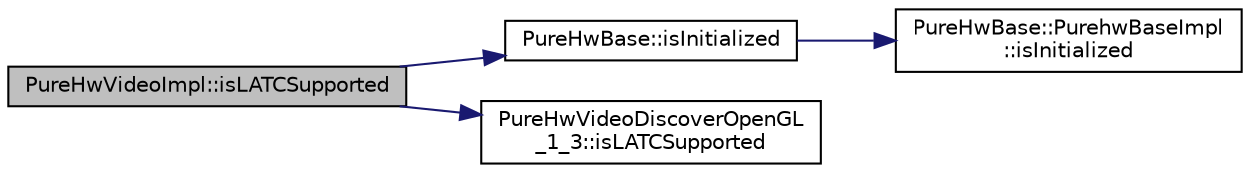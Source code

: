 digraph "PureHwVideoImpl::isLATCSupported"
{
 // LATEX_PDF_SIZE
  edge [fontname="Helvetica",fontsize="10",labelfontname="Helvetica",labelfontsize="10"];
  node [fontname="Helvetica",fontsize="10",shape=record];
  rankdir="LR";
  Node1 [label="PureHwVideoImpl::isLATCSupported",height=0.2,width=0.4,color="black", fillcolor="grey75", style="filled", fontcolor="black",tooltip="Gets whether Luminance-Alpha compression is supported or not."];
  Node1 -> Node2 [color="midnightblue",fontsize="10",style="solid",fontname="Helvetica"];
  Node2 [label="PureHwBase::isInitialized",height=0.2,width=0.4,color="black", fillcolor="white", style="filled",URL="$class_pure_hw_base.html#a9b43b708c80cc54e9b14328f7ec8f783",tooltip="Returns whether the instance is successfully initialized."];
  Node2 -> Node3 [color="midnightblue",fontsize="10",style="solid",fontname="Helvetica"];
  Node3 [label="PureHwBase::PurehwBaseImpl\l::isInitialized",height=0.2,width=0.4,color="black", fillcolor="white", style="filled",URL="$class_pure_hw_base_1_1_purehw_base_impl.html#a4bc9a5eb138fb0708fbaaa8b09ffc52a",tooltip="Returns whether the instance is successfully initialized."];
  Node1 -> Node4 [color="midnightblue",fontsize="10",style="solid",fontname="Helvetica"];
  Node4 [label="PureHwVideoDiscoverOpenGL\l_1_3::isLATCSupported",height=0.2,width=0.4,color="black", fillcolor="white", style="filled",URL="$class_pure_hw_video_discover_open_g_l__1__3.html#a7edd251d3e9bdbb086aefefe2c836011",tooltip="Gets whether Luminance-Alpha compression is supported or not."];
}
